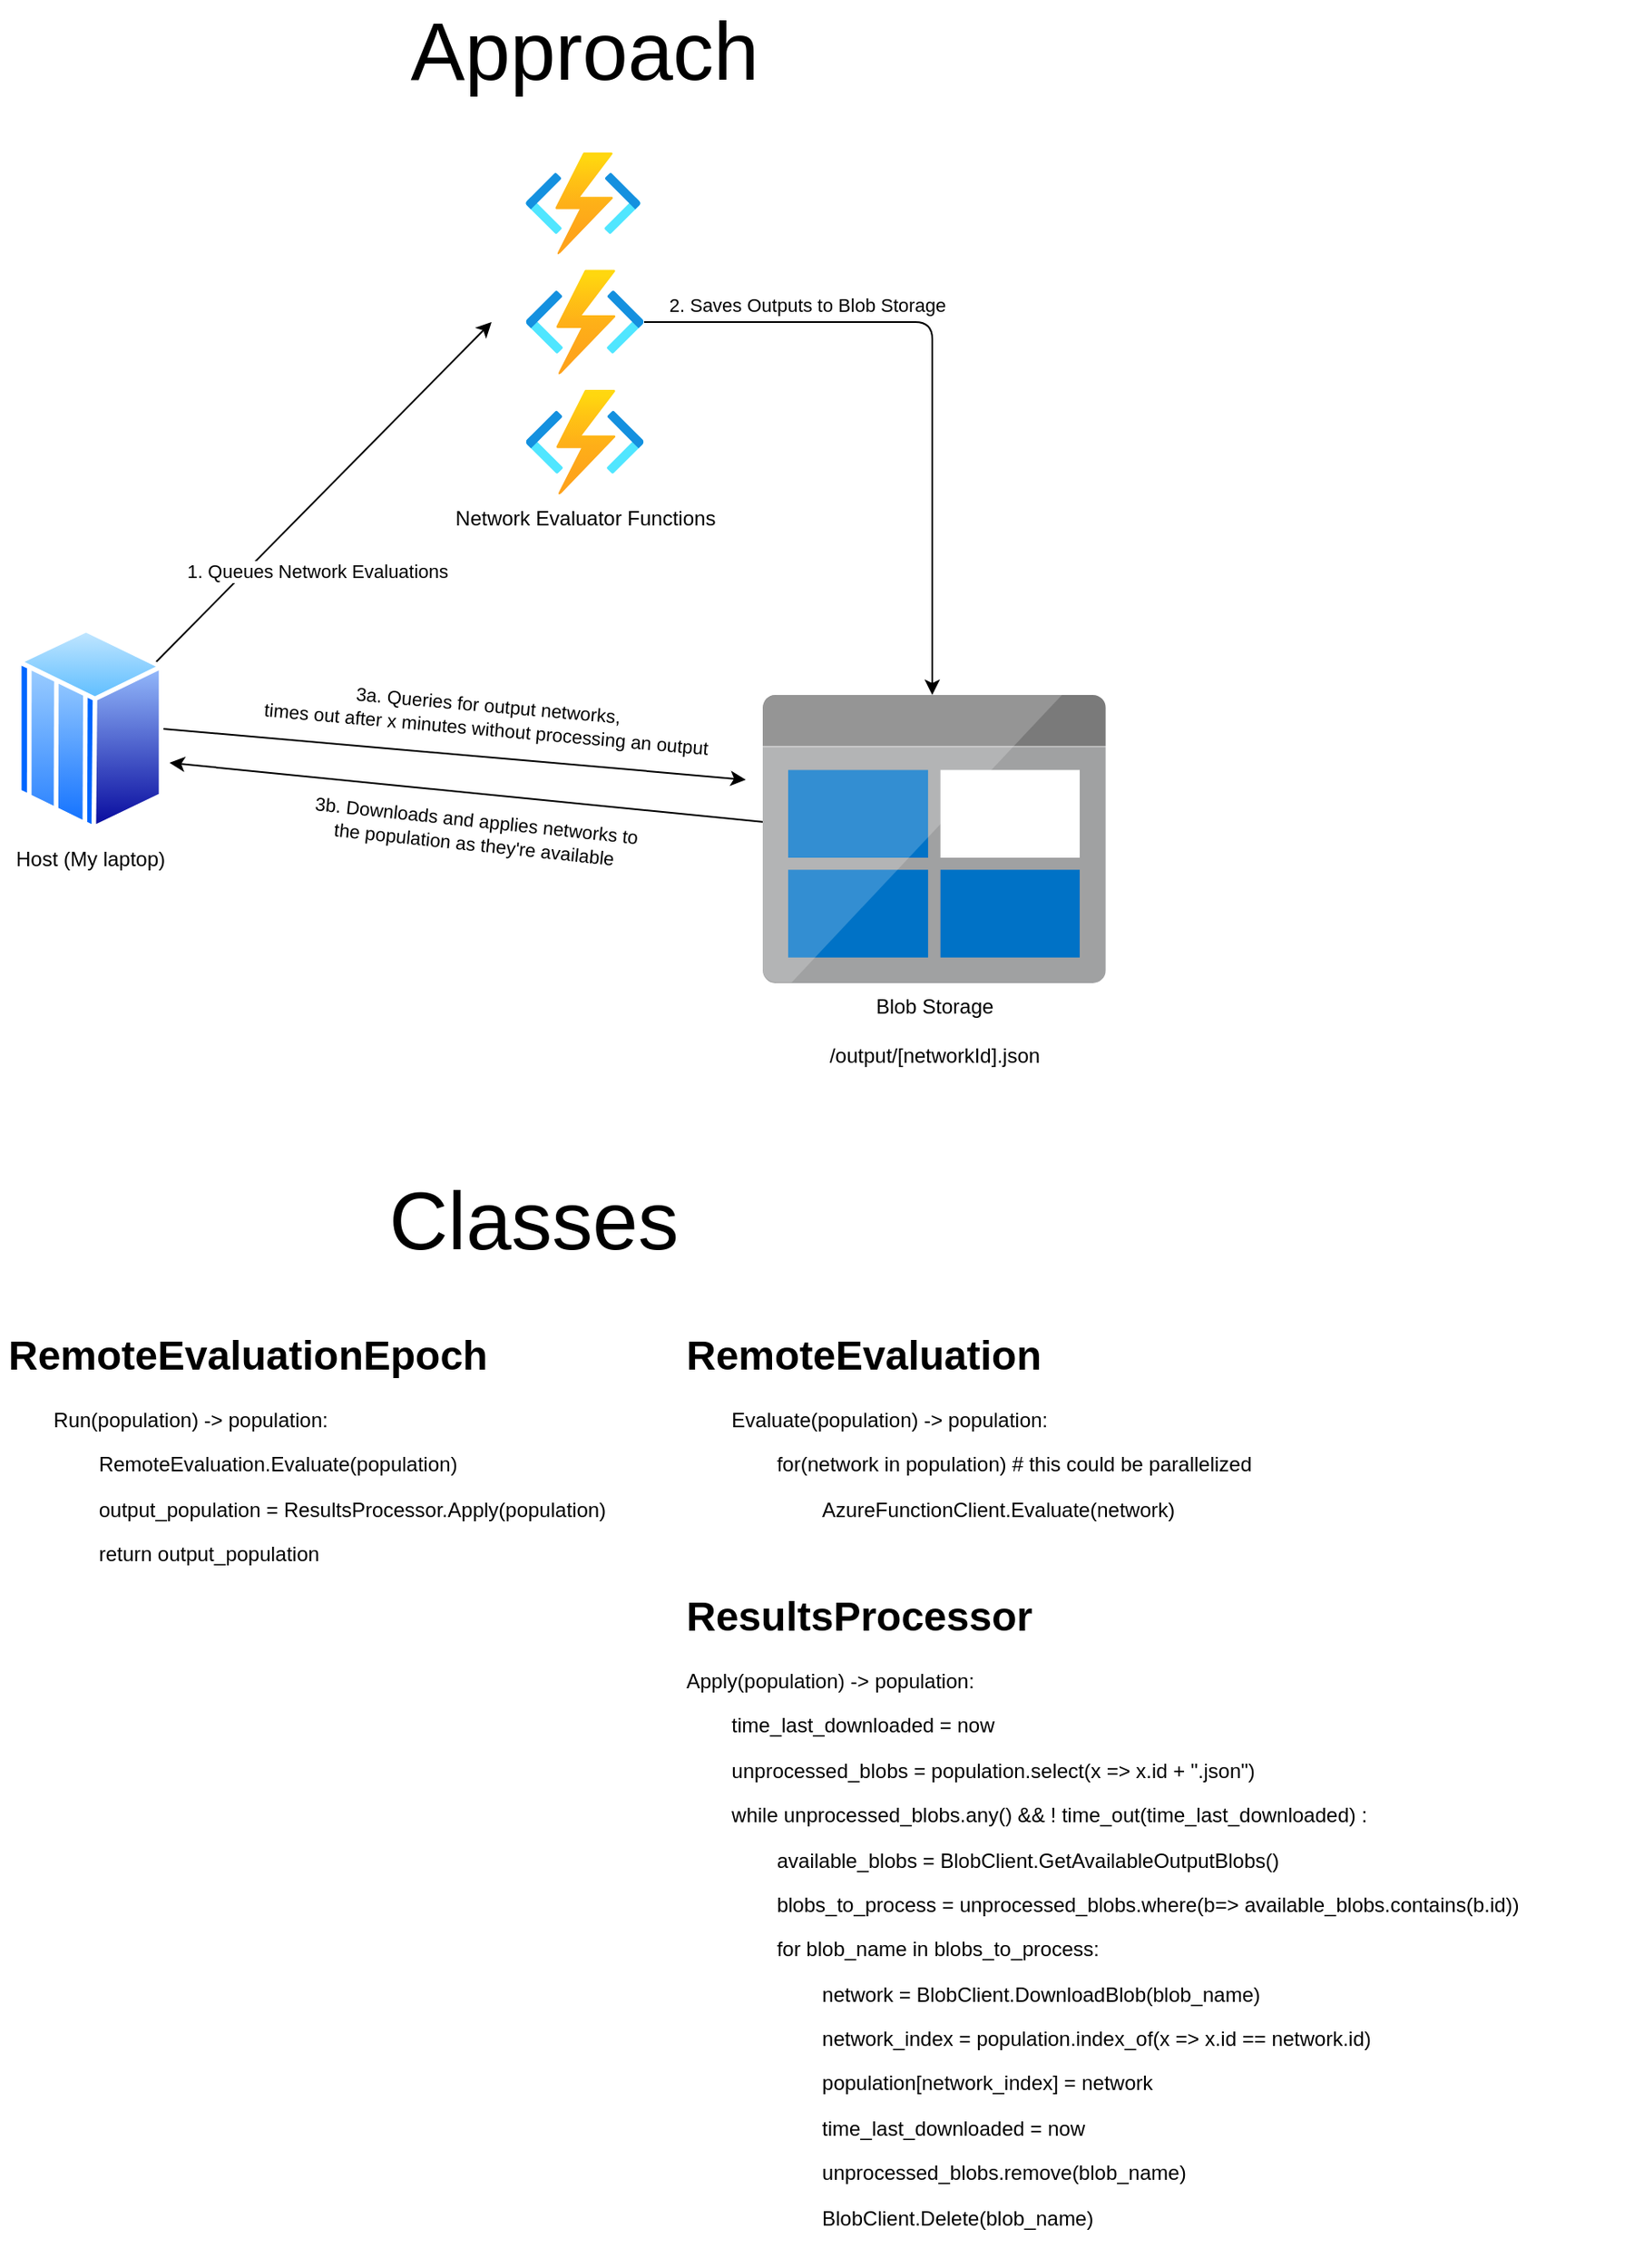 <mxfile>
    <diagram id="Vb2lK7AF6NmarjNfifrv" name="Page-1">
        <mxGraphModel dx="3438" dy="1008" grid="0" gridSize="10" guides="1" tooltips="1" connect="1" arrows="1" fold="1" page="0" pageScale="1" pageWidth="850" pageHeight="1100" math="0" shadow="0">
            <root>
                <mxCell id="0"/>
                <mxCell id="1" parent="0"/>
                <mxCell id="3" style="edgeStyle=none;html=1;" parent="1" source="2" edge="1">
                    <mxGeometry relative="1" as="geometry">
                        <mxPoint x="380" y="220" as="targetPoint"/>
                    </mxGeometry>
                </mxCell>
                <mxCell id="7" value="1. Queues Network Evaluations" style="edgeLabel;html=1;align=center;verticalAlign=middle;resizable=0;points=[];" parent="3" vertex="1" connectable="0">
                    <mxGeometry x="-0.526" y="3" relative="1" as="geometry">
                        <mxPoint x="53" y="-7" as="offset"/>
                    </mxGeometry>
                </mxCell>
                <mxCell id="15" style="edgeStyle=none;html=1;exitX=1;exitY=0.5;exitDx=0;exitDy=0;" parent="1" source="2" edge="1">
                    <mxGeometry relative="1" as="geometry">
                        <mxPoint x="530" y="490" as="targetPoint"/>
                    </mxGeometry>
                </mxCell>
                <mxCell id="16" value="3a. Queries for output networks, &lt;br&gt;times out after x minutes without processing an output" style="edgeLabel;html=1;align=center;verticalAlign=middle;resizable=0;points=[];rotation=5;" parent="15" vertex="1" connectable="0">
                    <mxGeometry x="-0.328" y="-1" relative="1" as="geometry">
                        <mxPoint x="75" y="-18" as="offset"/>
                    </mxGeometry>
                </mxCell>
                <mxCell id="2" value="Host (My laptop)" style="aspect=fixed;perimeter=ellipsePerimeter;html=1;align=center;shadow=0;dashed=0;spacingTop=3;image;image=img/lib/active_directory/mainframe_host.svg;" parent="1" vertex="1">
                    <mxGeometry x="100" y="400" width="86.4" height="120" as="geometry"/>
                </mxCell>
                <mxCell id="4" value="" style="aspect=fixed;html=1;points=[];align=center;image;fontSize=12;image=img/lib/azure2/compute/Function_Apps.svg;" parent="1" vertex="1">
                    <mxGeometry x="400" y="120" width="68" height="60" as="geometry"/>
                </mxCell>
                <mxCell id="8" style="edgeStyle=none;html=1;" parent="1" source="5" edge="1">
                    <mxGeometry relative="1" as="geometry">
                        <mxPoint x="640" y="440" as="targetPoint"/>
                        <Array as="points">
                            <mxPoint x="640" y="220"/>
                        </Array>
                    </mxGeometry>
                </mxCell>
                <mxCell id="9" value="2. Saves Outputs to Blob Storage" style="edgeLabel;html=1;align=center;verticalAlign=middle;resizable=0;points=[];" parent="8" vertex="1" connectable="0">
                    <mxGeometry x="-0.508" y="-2" relative="1" as="geometry">
                        <mxPoint y="-12" as="offset"/>
                    </mxGeometry>
                </mxCell>
                <mxCell id="5" value="" style="aspect=fixed;html=1;points=[];align=center;image;fontSize=12;image=img/lib/azure2/compute/Function_Apps.svg;" parent="1" vertex="1">
                    <mxGeometry x="400" y="189.12" width="70" height="61.76" as="geometry"/>
                </mxCell>
                <mxCell id="6" value="Network Evaluator Functions" style="aspect=fixed;html=1;points=[];align=center;image;fontSize=12;image=img/lib/azure2/compute/Function_Apps.svg;" parent="1" vertex="1">
                    <mxGeometry x="400" y="260" width="70" height="61.76" as="geometry"/>
                </mxCell>
                <mxCell id="17" style="edgeStyle=none;html=1;" parent="1" source="11" edge="1">
                    <mxGeometry relative="1" as="geometry">
                        <mxPoint x="190" y="480" as="targetPoint"/>
                    </mxGeometry>
                </mxCell>
                <mxCell id="18" value="3b. Downloads and applies networks to &lt;br&gt;the population as they're available" style="edgeLabel;html=1;align=center;verticalAlign=middle;resizable=0;points=[];rotation=6;" parent="17" vertex="1" connectable="0">
                    <mxGeometry x="0.227" y="-1" relative="1" as="geometry">
                        <mxPoint x="45" y="28" as="offset"/>
                    </mxGeometry>
                </mxCell>
                <mxCell id="11" value="Blob Storage&lt;br&gt;&lt;br&gt;/output/[networkId].json" style="sketch=0;aspect=fixed;html=1;points=[];align=center;image;fontSize=12;image=img/lib/mscae/BlobBlock.svg;" parent="1" vertex="1">
                    <mxGeometry x="540" y="440" width="202.38" height="170" as="geometry"/>
                </mxCell>
                <mxCell id="19" value="&lt;font style=&quot;font-size: 48px;&quot;&gt;Approach&lt;/font&gt;" style="text;html=1;strokeColor=none;fillColor=none;align=center;verticalAlign=middle;whiteSpace=wrap;rounded=0;" parent="1" vertex="1">
                    <mxGeometry x="300" y="30" width="270" height="60" as="geometry"/>
                </mxCell>
                <mxCell id="21" value="&lt;font style=&quot;font-size: 48px;&quot;&gt;Classes&lt;/font&gt;" style="text;html=1;strokeColor=none;fillColor=none;align=center;verticalAlign=middle;whiteSpace=wrap;rounded=0;" parent="1" vertex="1">
                    <mxGeometry x="270" y="720" width="270" height="60" as="geometry"/>
                </mxCell>
                <mxCell id="24" value="&lt;h1&gt;RemoteEvaluationEpoch&lt;/h1&gt;&lt;p&gt;&lt;span style=&quot;white-space: pre;&quot;&gt;&#9;&lt;/span&gt;Run(population) -&amp;gt; population:&lt;/p&gt;&lt;p&gt;&lt;span style=&quot;white-space: pre;&quot;&gt;&#9;&lt;span style=&quot;white-space: pre;&quot;&gt;&#9;&lt;/span&gt;&lt;/span&gt;RemoteEvaluation.Evaluate(population)&lt;/p&gt;&lt;p&gt;&lt;span style=&quot;white-space: pre;&quot;&gt;&#9;&lt;span style=&quot;white-space: pre;&quot;&gt;&#9;&lt;/span&gt;&lt;/span&gt;output_population = ResultsProcessor.Apply(population)&lt;br&gt;&lt;/p&gt;&lt;p&gt;&lt;span style=&quot;white-space: pre;&quot;&gt;&#9;&lt;span style=&quot;white-space: pre;&quot;&gt;&#9;&lt;/span&gt;&lt;/span&gt;return output_population&lt;br&gt;&lt;/p&gt;" style="text;html=1;strokeColor=none;fillColor=none;spacing=5;spacingTop=-20;whiteSpace=wrap;overflow=hidden;rounded=0;fontSize=12;" parent="1" vertex="1">
                    <mxGeometry x="90" y="810" width="400" height="150" as="geometry"/>
                </mxCell>
                <mxCell id="25" value="&lt;h1&gt;RemoteEvaluation&lt;/h1&gt;&lt;p&gt;&lt;span style=&quot;&quot;&gt;&#9;&lt;/span&gt;&lt;span style=&quot;white-space: pre;&quot;&gt;&#9;&lt;/span&gt;Evaluate(population) -&amp;gt; population:&lt;/p&gt;&lt;p&gt;&lt;span style=&quot;&quot;&gt;&#9;&lt;span style=&quot;&quot;&gt;&#9;&lt;/span&gt;&lt;span style=&quot;white-space: pre;&quot;&gt;&#9;&lt;/span&gt;&lt;span style=&quot;white-space: pre;&quot;&gt;&#9;&lt;/span&gt;for(network in population)&amp;nbsp;# this could be parallelized&lt;/span&gt;&lt;/p&gt;&lt;p&gt;&lt;span style=&quot;&quot;&gt;&#9;&lt;/span&gt;&lt;span style=&quot;&quot;&gt;&#9;&lt;/span&gt;&lt;span style=&quot;&quot;&gt;&#9;&lt;/span&gt;&lt;span style=&quot;white-space: pre;&quot;&gt;&#9;&lt;/span&gt;&lt;span style=&quot;white-space: pre;&quot;&gt;&#9;&lt;/span&gt;&lt;span style=&quot;white-space: pre;&quot;&gt;&#9;&lt;/span&gt;AzureFunctionClient.Evaluate(network)&lt;br&gt;&lt;/p&gt;" style="text;html=1;strokeColor=none;fillColor=none;spacing=5;spacingTop=-20;whiteSpace=wrap;overflow=hidden;rounded=0;fontSize=12;" parent="1" vertex="1">
                    <mxGeometry x="490" y="810" width="400" height="150" as="geometry"/>
                </mxCell>
                <mxCell id="26" value="&lt;h1&gt;ResultsProcessor&lt;/h1&gt;&lt;p&gt;&lt;span style=&quot;&quot;&gt;&#9;&lt;/span&gt;&lt;span style=&quot;&quot;&gt;&#9;&lt;/span&gt;Apply(population) -&amp;gt; population:&lt;/p&gt;&lt;p&gt;&lt;span style=&quot;&quot;&gt;&lt;span style=&quot;&quot;&gt;&#9;&lt;/span&gt;&lt;span style=&quot;&quot;&gt;&#9;&lt;/span&gt;&lt;span style=&quot;white-space: pre;&quot;&gt;&#9;&lt;/span&gt;time_last_downloaded = now&#9;&lt;/span&gt;&lt;span style=&quot;&quot;&gt;&#9;&lt;/span&gt;&lt;/p&gt;&lt;p&gt;&lt;span style=&quot;&quot;&gt;&#9;&lt;span style=&quot;&quot;&gt;&#9;&lt;/span&gt;&lt;span style=&quot;&quot;&gt;&#9;&lt;/span&gt;&lt;span style=&quot;&quot;&gt;&#9;&lt;/span&gt;&lt;span style=&quot;white-space: pre;&quot;&gt;&#9;&lt;/span&gt;unprocessed_blobs = population.select(x =&amp;gt; x.id + &quot;.json&quot;)&lt;/span&gt;&lt;/p&gt;&lt;p&gt;&lt;span style=&quot;&quot;&gt;&lt;span style=&quot;&quot;&gt;&#9;&lt;/span&gt;&lt;span style=&quot;&quot;&gt;&#9;&lt;/span&gt;&lt;span style=&quot;white-space: pre;&quot;&gt;&#9;&lt;/span&gt;while unprocessed_blobs.any() &amp;amp;&amp;amp; ! time_out(time_last_downloaded) :&lt;/span&gt;&lt;/p&gt;&lt;p&gt;&lt;span style=&quot;&quot;&gt;&lt;span style=&quot;&quot;&gt;&#9;&lt;/span&gt;&lt;span style=&quot;&quot;&gt;&#9;&lt;/span&gt;&lt;span style=&quot;&quot;&gt;&#9;&lt;/span&gt;&lt;span style=&quot;white-space: pre;&quot;&gt;&#9;&lt;/span&gt;&lt;span style=&quot;white-space: pre;&quot;&gt;&#9;&lt;/span&gt;available_blobs = BlobClient.GetAvailableOutputBlobs()&lt;span style=&quot;&quot;&gt;&#9;&lt;/span&gt;&lt;span style=&quot;&quot;&gt;&#9;&lt;/span&gt;&lt;span style=&quot;&quot;&gt;&#9;&lt;/span&gt;&lt;/span&gt;&lt;/p&gt;&lt;p&gt;&lt;span style=&quot;&quot;&gt;&lt;span style=&quot;white-space: pre;&quot;&gt;&#9;&lt;/span&gt;&lt;span style=&quot;white-space: pre;&quot;&gt;&#9;&lt;/span&gt;blobs_to_process = unprocessed_blobs.where(b=&amp;gt; available_blobs.contains(b.id))&lt;br&gt;&lt;/span&gt;&lt;/p&gt;&lt;p&gt;&lt;span style=&quot;&quot;&gt;&lt;span style=&quot;&quot;&gt;&#9;&lt;/span&gt;&lt;span style=&quot;&quot;&gt;&#9;&lt;/span&gt;&lt;span style=&quot;&quot;&gt;&#9;&lt;/span&gt;&lt;span style=&quot;white-space: pre;&quot;&gt;&#9;&lt;/span&gt;&lt;span style=&quot;white-space: pre;&quot;&gt;&#9;&lt;/span&gt;for blob_name in blobs_to_process:&lt;br&gt;&lt;/span&gt;&lt;/p&gt;&lt;p&gt;&lt;span style=&quot;&quot;&gt;&lt;span style=&quot;white-space: pre;&quot;&gt;&#9;&lt;/span&gt;&lt;span style=&quot;white-space: pre;&quot;&gt;&#9;&lt;/span&gt;&lt;span style=&quot;white-space: pre;&quot;&gt;&#9;&lt;/span&gt;network = BlobClient.DownloadBlob(blob_name)&lt;br&gt;&lt;/span&gt;&lt;/p&gt;&lt;p&gt;&lt;span style=&quot;&quot;&gt;&lt;span style=&quot;white-space: pre;&quot;&gt;&#9;&lt;/span&gt;&lt;span style=&quot;white-space: pre;&quot;&gt;&#9;&lt;/span&gt;&lt;span style=&quot;white-space: pre;&quot;&gt;&#9;&lt;/span&gt;network_index = population.index_of(x =&amp;gt; x.id == network.id)&lt;br&gt;&lt;/span&gt;&lt;/p&gt;&lt;p&gt;&lt;span style=&quot;&quot;&gt;&lt;span style=&quot;white-space: pre;&quot;&gt;&#9;&lt;/span&gt;&lt;span style=&quot;white-space: pre;&quot;&gt;&#9;&lt;/span&gt;&lt;span style=&quot;white-space: pre;&quot;&gt;&#9;&lt;/span&gt;population[network_index] = network&lt;br&gt;&lt;/span&gt;&lt;/p&gt;&lt;p&gt;&lt;span style=&quot;&quot;&gt;&lt;span style=&quot;white-space: pre;&quot;&gt;&#9;&lt;/span&gt;&lt;span style=&quot;white-space: pre;&quot;&gt;&#9;&lt;/span&gt;&lt;span style=&quot;white-space: pre;&quot;&gt;&#9;&lt;/span&gt;time_last_downloaded = now&lt;br&gt;&lt;/span&gt;&lt;/p&gt;&lt;p&gt;&lt;span style=&quot;&quot;&gt;&lt;span style=&quot;white-space: pre;&quot;&gt;&#9;&lt;/span&gt;&lt;span style=&quot;white-space: pre;&quot;&gt;&#9;&lt;/span&gt;&lt;span style=&quot;white-space: pre;&quot;&gt;&#9;&lt;/span&gt;unprocessed_blobs.remove(blob_name)&lt;br&gt;&lt;/span&gt;&lt;/p&gt;&lt;p&gt;&lt;span style=&quot;&quot;&gt;&lt;span style=&quot;white-space: pre;&quot;&gt;&#9;&lt;/span&gt;&lt;span style=&quot;white-space: pre;&quot;&gt;&#9;&lt;/span&gt;&lt;span style=&quot;white-space: pre;&quot;&gt;&#9;&lt;/span&gt;BlobClient.Delete(blob_name)&lt;br&gt;&lt;/span&gt;&lt;/p&gt;&lt;p&gt;&lt;/p&gt;&lt;p&gt;&lt;/p&gt;" style="text;html=1;strokeColor=none;fillColor=none;spacing=5;spacingTop=-20;whiteSpace=wrap;overflow=hidden;rounded=0;fontSize=12;" parent="1" vertex="1">
                    <mxGeometry x="490" y="964" width="563" height="403" as="geometry"/>
                </mxCell>
            </root>
        </mxGraphModel>
    </diagram>
</mxfile>